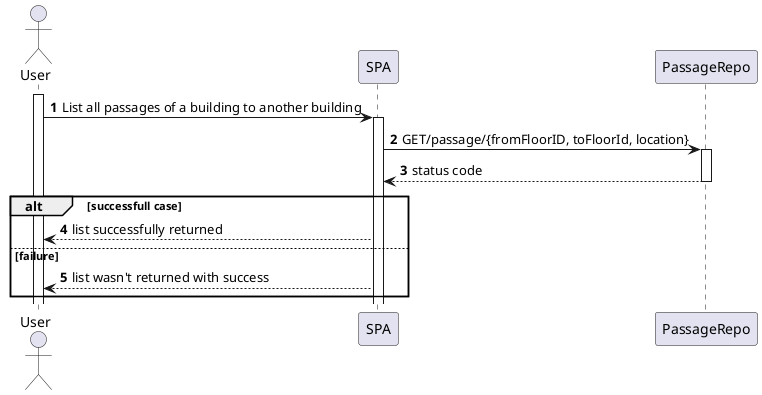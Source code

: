 @startuml
autonumber

Actor User
activate User
User -> SPA : List all passages of a building to another building
activate SPA


SPA -> PassageRepo : GET/passage/{fromFloorID, toFloorId, location}
activate PassageRepo

PassageRepo --> SPA : status code
deactivate PassageRepo

alt successfull case
    SPA --> User : list successfully returned
else failure
    SPA --> User : list wasn't returned with success
end



@enduml